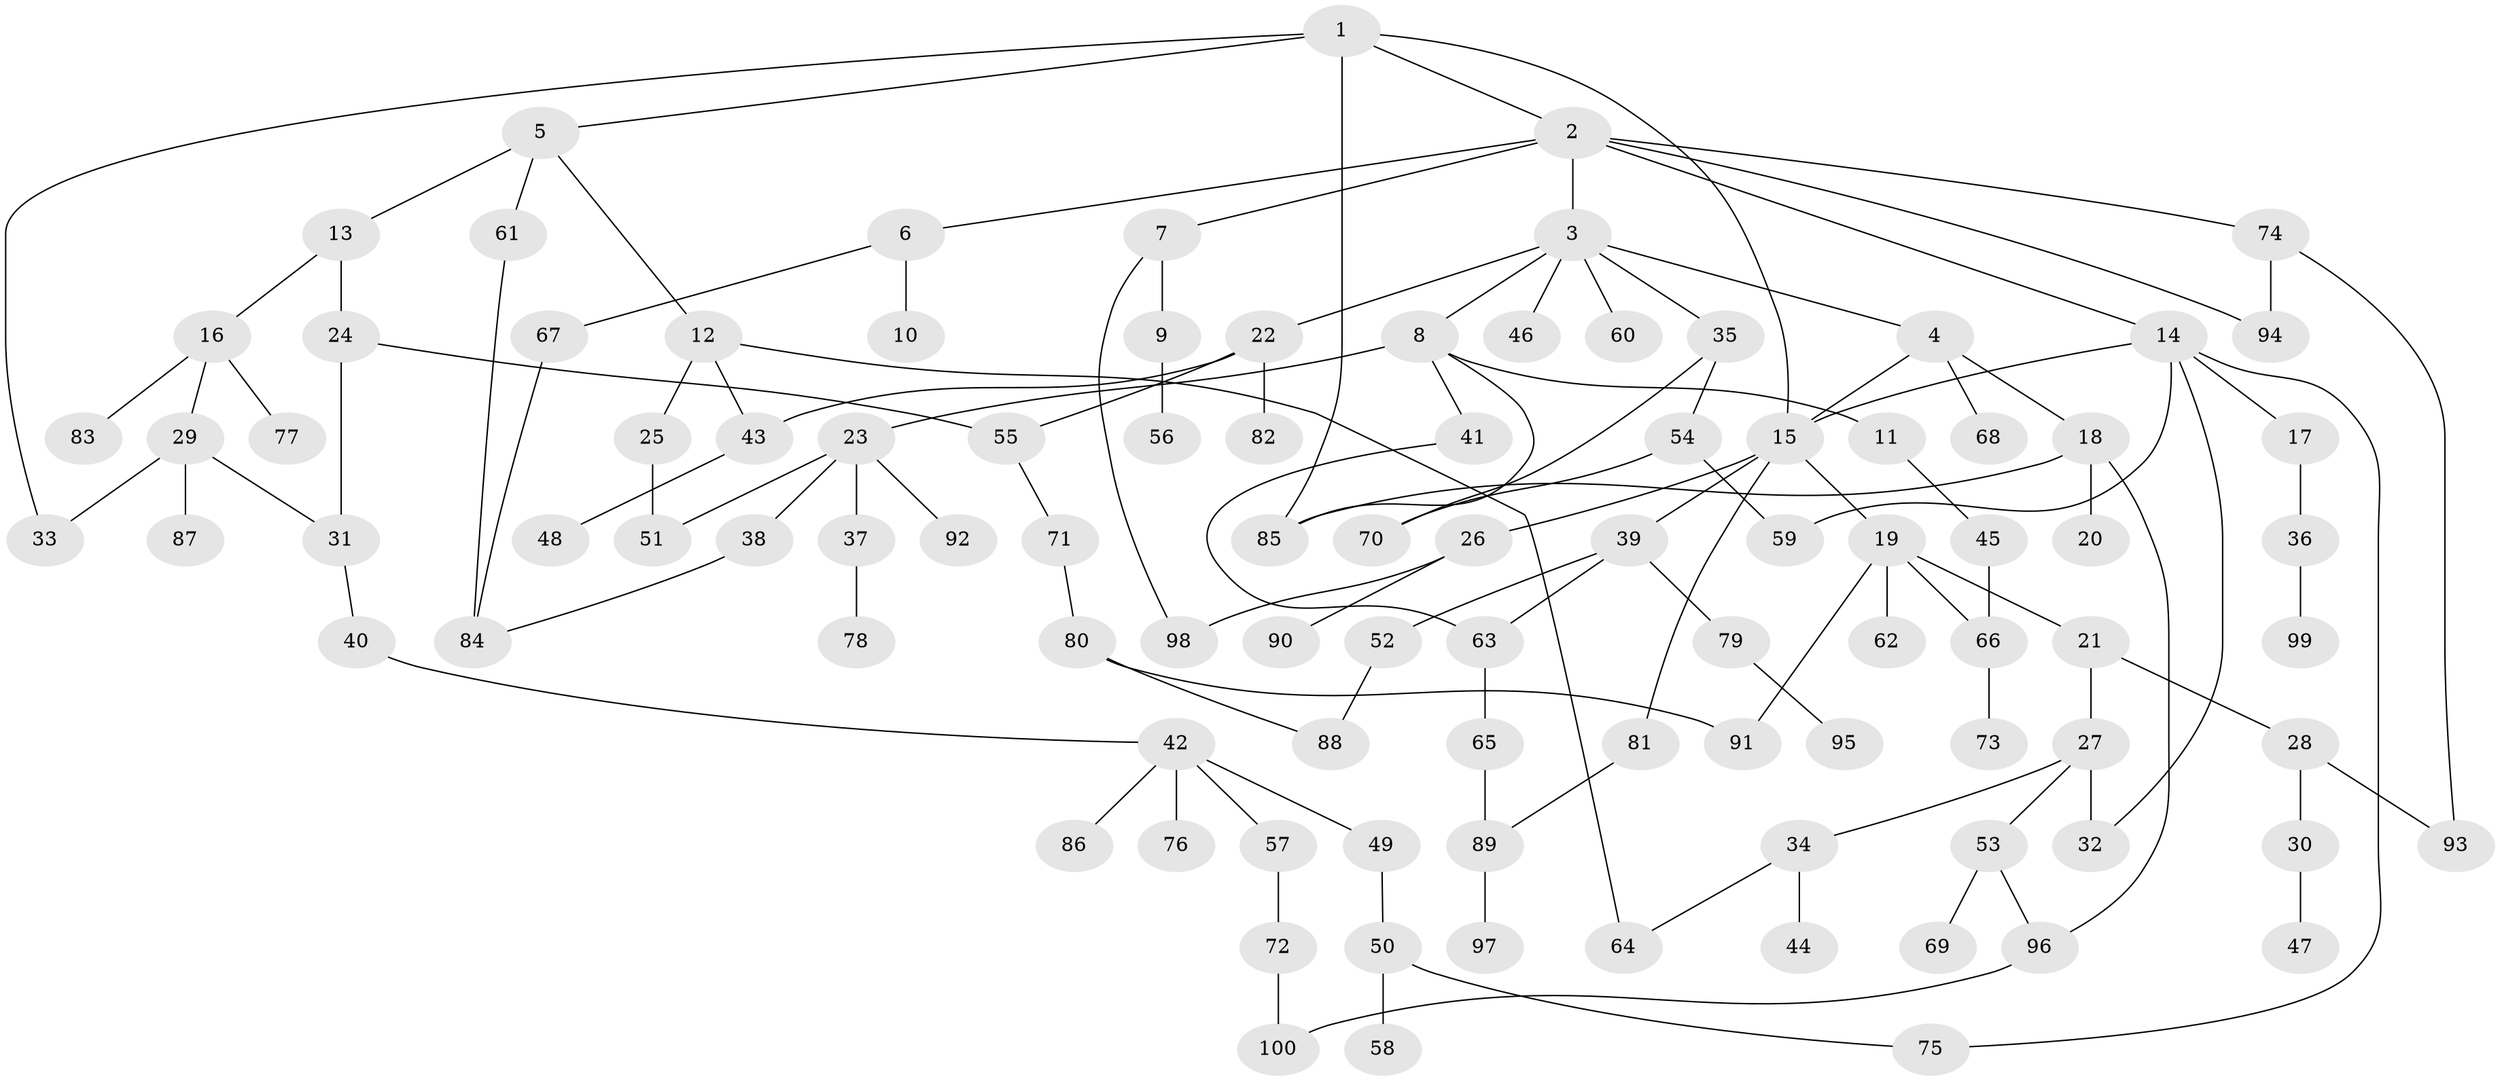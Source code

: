 // Generated by graph-tools (version 1.1) at 2025/54/02/21/25 11:54:43]
// undirected, 100 vertices, 125 edges
graph export_dot {
graph [start="1"]
  node [color=gray90,style=filled];
  1;
  2;
  3;
  4;
  5;
  6;
  7;
  8;
  9;
  10;
  11;
  12;
  13;
  14;
  15;
  16;
  17;
  18;
  19;
  20;
  21;
  22;
  23;
  24;
  25;
  26;
  27;
  28;
  29;
  30;
  31;
  32;
  33;
  34;
  35;
  36;
  37;
  38;
  39;
  40;
  41;
  42;
  43;
  44;
  45;
  46;
  47;
  48;
  49;
  50;
  51;
  52;
  53;
  54;
  55;
  56;
  57;
  58;
  59;
  60;
  61;
  62;
  63;
  64;
  65;
  66;
  67;
  68;
  69;
  70;
  71;
  72;
  73;
  74;
  75;
  76;
  77;
  78;
  79;
  80;
  81;
  82;
  83;
  84;
  85;
  86;
  87;
  88;
  89;
  90;
  91;
  92;
  93;
  94;
  95;
  96;
  97;
  98;
  99;
  100;
  1 -- 2;
  1 -- 5;
  1 -- 15;
  1 -- 85;
  1 -- 33;
  2 -- 3;
  2 -- 6;
  2 -- 7;
  2 -- 14;
  2 -- 74;
  2 -- 94;
  3 -- 4;
  3 -- 8;
  3 -- 22;
  3 -- 35;
  3 -- 46;
  3 -- 60;
  4 -- 18;
  4 -- 68;
  4 -- 15;
  5 -- 12;
  5 -- 13;
  5 -- 61;
  6 -- 10;
  6 -- 67;
  7 -- 9;
  7 -- 98;
  8 -- 11;
  8 -- 23;
  8 -- 41;
  8 -- 85;
  9 -- 56;
  11 -- 45;
  12 -- 25;
  12 -- 64;
  12 -- 43;
  13 -- 16;
  13 -- 24;
  14 -- 17;
  14 -- 32;
  14 -- 75;
  14 -- 59;
  14 -- 15;
  15 -- 19;
  15 -- 26;
  15 -- 39;
  15 -- 81;
  16 -- 29;
  16 -- 77;
  16 -- 83;
  17 -- 36;
  18 -- 20;
  18 -- 96;
  18 -- 85;
  19 -- 21;
  19 -- 62;
  19 -- 66;
  19 -- 91;
  21 -- 27;
  21 -- 28;
  22 -- 43;
  22 -- 82;
  22 -- 55;
  23 -- 37;
  23 -- 38;
  23 -- 51;
  23 -- 92;
  24 -- 55;
  24 -- 31;
  25 -- 51;
  26 -- 90;
  26 -- 98;
  27 -- 34;
  27 -- 53;
  27 -- 32;
  28 -- 30;
  28 -- 93;
  29 -- 31;
  29 -- 33;
  29 -- 87;
  30 -- 47;
  31 -- 40;
  34 -- 44;
  34 -- 64;
  35 -- 54;
  35 -- 70;
  36 -- 99;
  37 -- 78;
  38 -- 84;
  39 -- 52;
  39 -- 79;
  39 -- 63;
  40 -- 42;
  41 -- 63;
  42 -- 49;
  42 -- 57;
  42 -- 76;
  42 -- 86;
  43 -- 48;
  45 -- 66;
  49 -- 50;
  50 -- 58;
  50 -- 75;
  52 -- 88;
  53 -- 69;
  53 -- 96;
  54 -- 59;
  54 -- 70;
  55 -- 71;
  57 -- 72;
  61 -- 84;
  63 -- 65;
  65 -- 89;
  66 -- 73;
  67 -- 84;
  71 -- 80;
  72 -- 100;
  74 -- 94;
  74 -- 93;
  79 -- 95;
  80 -- 91;
  80 -- 88;
  81 -- 89;
  89 -- 97;
  96 -- 100;
}
